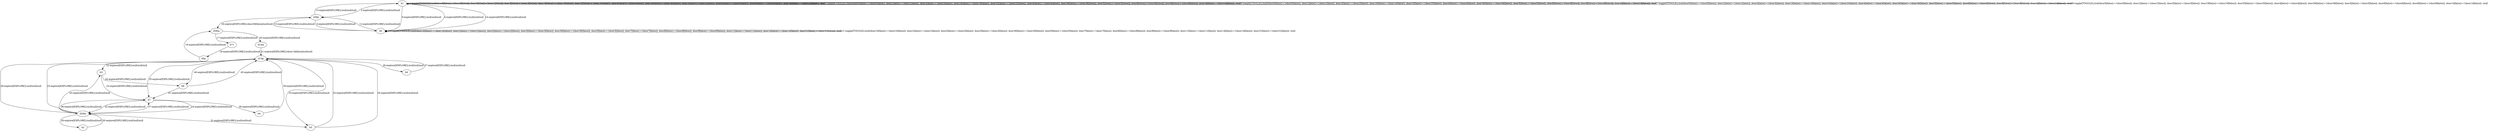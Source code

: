 # Total number of goals covered by this test: 1
# b8 --> d14p

digraph g {
"b1" -> "b1" [label = "1-toggle[TOGGLE];/null/door0[false]:=!(door0[false]); door1[false]:=!(door1[false]); door3[false]:=!(door3[false]); door19[false]:=!(door19[false]); door35[false]:=!(door35[false]); door4[false]:=!(door4[false]); door36[false]:=!(door36[false]); door5[false]:=!(door5[false]); door6[false]:=!(door6[false]); door8[false]:=!(door8[false]); door14[false]:=!(door14[false]); /null"];
"b1" -> "d36p" [label = "2-explore[EXPLORE];/null/null/null"];
"d36p" -> "b0" [label = "3-explore[EXPLORE];/null/null/null"];
"b0" -> "b1" [label = "4-explore[EXPLORE];/null/null/null"];
"b1" -> "b1" [label = "5-toggle[TOGGLE];/null/door0[false]:=!(door0[false]); door1[false]:=!(door1[false]); door3[false]:=!(door3[false]); door19[false]:=!(door19[false]); door35[false]:=!(door35[false]); door4[false]:=!(door4[false]); door36[false]:=!(door36[false]); door5[false]:=!(door5[false]); door6[false]:=!(door6[false]); door8[false]:=!(door8[false]); door14[false]:=!(door14[false]); /null"];
"b1" -> "b1" [label = "6-toggle[TOGGLE];/null/door0[false]:=!(door0[false]); door1[false]:=!(door1[false]); door3[false]:=!(door3[false]); door19[false]:=!(door19[false]); door35[false]:=!(door35[false]); door4[false]:=!(door4[false]); door36[false]:=!(door36[false]); door5[false]:=!(door5[false]); door6[false]:=!(door6[false]); door8[false]:=!(door8[false]); door14[false]:=!(door14[false]); /null"];
"b1" -> "b1" [label = "7-toggle[TOGGLE];/null/door0[false]:=!(door0[false]); door1[false]:=!(door1[false]); door3[false]:=!(door3[false]); door19[false]:=!(door19[false]); door35[false]:=!(door35[false]); door4[false]:=!(door4[false]); door36[false]:=!(door36[false]); door5[false]:=!(door5[false]); door6[false]:=!(door6[false]); door8[false]:=!(door8[false]); door14[false]:=!(door14[false]); /null"];
"b1" -> "b1" [label = "8-toggle[TOGGLE];/null/door0[false]:=!(door0[false]); door1[false]:=!(door1[false]); door3[false]:=!(door3[false]); door19[false]:=!(door19[false]); door35[false]:=!(door35[false]); door4[false]:=!(door4[false]); door36[false]:=!(door36[false]); door5[false]:=!(door5[false]); door6[false]:=!(door6[false]); door8[false]:=!(door8[false]); door14[false]:=!(door14[false]); /null"];
"b1" -> "b0" [label = "9-explore[EXPLORE];/null/null/null"];
"b0" -> "b0" [label = "10-toggle[TOGGLE];/null/door16[false]:=!(door16[false]); door1[false]:=!(door1[false]); door2[false]:=!(door2[false]); door3[false]:=!(door3[false]); door36[false]:=!(door36[false]); door5[false]:=!(door5[false]); door7[false]:=!(door7[false]); door8[false]:=!(door8[false]); door9[false]:=!(door9[false]); door11[false]:=!(door11[false]); door14[false]:=!(door14[false]); door31[false]:=!(door31[false]); /null"];
"b0" -> "b0" [label = "11-toggle[TOGGLE];/null/door16[false]:=!(door16[false]); door1[false]:=!(door1[false]); door2[false]:=!(door2[false]); door3[false]:=!(door3[false]); door36[false]:=!(door36[false]); door5[false]:=!(door5[false]); door7[false]:=!(door7[false]); door8[false]:=!(door8[false]); door9[false]:=!(door9[false]); door11[false]:=!(door11[false]); door14[false]:=!(door14[false]); door31[false]:=!(door31[false]); /null"];
"b0" -> "d36p" [label = "12-explore[EXPLORE];/null/null/null"];
"d36p" -> "b1" [label = "13-explore[EXPLORE];/null/null/null"];
"b1" -> "b0" [label = "14-explore[EXPLORE];/null/null/null"];
"b0" -> "d36p" [label = "15-explore[EXPLORE];/null/null/null"];
"d36p" -> "d36m" [label = "16-explore[EXPLORE];/door36[false]/null/null"];
"d36m" -> "b71" [label = "17-explore[EXPLORE];/null/null/null"];
"b71" -> "d5p" [label = "18-explore[EXPLORE];/null/null/null"];
"d5p" -> "d36m" [label = "19-explore[EXPLORE];/null/null/null"];
"d36m" -> "d14m" [label = "20-explore[EXPLORE];/null/null/null"];
"d14m" -> "d14p" [label = "21-explore[EXPLORE];/door14[false]/null/null"];
"d14p" -> "b3" [label = "22-explore[EXPLORE];/null/null/null"];
"b3" -> "b7" [label = "23-explore[EXPLORE];/null/null/null"];
"b7" -> "d29m" [label = "24-explore[EXPLORE];/null/null/null"];
"d29m" -> "d14p" [label = "25-explore[EXPLORE];/null/null/null"];
"d14p" -> "b6" [label = "26-explore[EXPLORE];/null/null/null"];
"b6" -> "d14p" [label = "27-explore[EXPLORE];/null/null/null"];
"d14p" -> "d29m" [label = "28-explore[EXPLORE];/null/null/null"];
"d29m" -> "b2" [label = "29-explore[EXPLORE];/null/null/null"];
"b2" -> "d29m" [label = "30-explore[EXPLORE];/null/null/null"];
"d29m" -> "b5" [label = "31-explore[EXPLORE];/null/null/null"];
"b5" -> "d14p" [label = "32-explore[EXPLORE];/null/null/null"];
"d14p" -> "b5" [label = "33-explore[EXPLORE];/null/null/null"];
"b5" -> "d14p" [label = "34-explore[EXPLORE];/null/null/null"];
"d14p" -> "b7" [label = "35-explore[EXPLORE];/null/null/null"];
"b7" -> "d29m" [label = "36-explore[EXPLORE];/null/null/null"];
"d29m" -> "b7" [label = "37-explore[EXPLORE];/null/null/null"];
"b7" -> "b4" [label = "38-explore[EXPLORE];/null/null/null"];
"b4" -> "d14p" [label = "39-explore[EXPLORE];/null/null/null"];
"d14p" -> "b8" [label = "40-explore[EXPLORE];/null/null/null"];
"b8" -> "b7" [label = "41-explore[EXPLORE];/null/null/null"];
"b7" -> "d29m" [label = "42-explore[EXPLORE];/null/null/null"];
"d29m" -> "b3" [label = "43-explore[EXPLORE];/null/null/null"];
"b3" -> "b8" [label = "44-explore[EXPLORE];/null/null/null"];
"b8" -> "d14p" [label = "45-explore[EXPLORE];/null/null/null"];
}